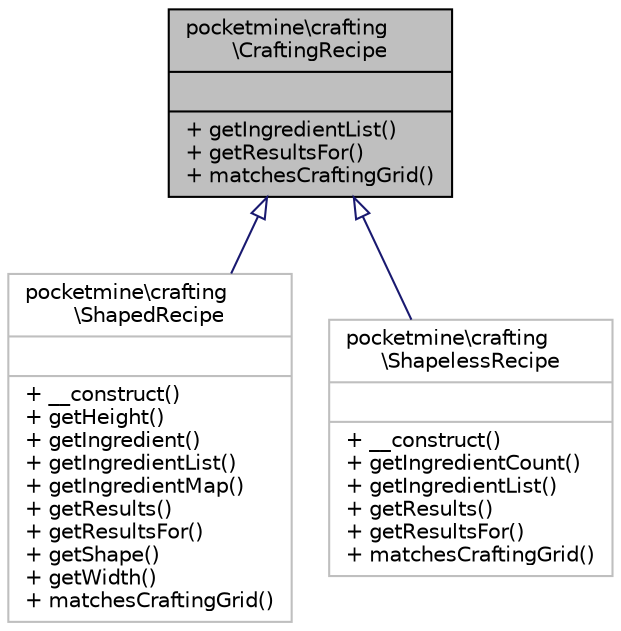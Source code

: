digraph "pocketmine\crafting\CraftingRecipe"
{
 // INTERACTIVE_SVG=YES
 // LATEX_PDF_SIZE
  edge [fontname="Helvetica",fontsize="10",labelfontname="Helvetica",labelfontsize="10"];
  node [fontname="Helvetica",fontsize="10",shape=record];
  Node1 [label="{pocketmine\\crafting\l\\CraftingRecipe\n||+ getIngredientList()\l+ getResultsFor()\l+ matchesCraftingGrid()\l}",height=0.2,width=0.4,color="black", fillcolor="grey75", style="filled", fontcolor="black",tooltip=" "];
  Node1 -> Node2 [dir="back",color="midnightblue",fontsize="10",style="solid",arrowtail="onormal",fontname="Helvetica"];
  Node2 [label="{pocketmine\\crafting\l\\ShapedRecipe\n||+ __construct()\l+ getHeight()\l+ getIngredient()\l+ getIngredientList()\l+ getIngredientMap()\l+ getResults()\l+ getResultsFor()\l+ getShape()\l+ getWidth()\l+ matchesCraftingGrid()\l}",height=0.2,width=0.4,color="grey75", fillcolor="white", style="filled",URL="$d6/dbb/classpocketmine_1_1crafting_1_1_shaped_recipe.html",tooltip=" "];
  Node1 -> Node3 [dir="back",color="midnightblue",fontsize="10",style="solid",arrowtail="onormal",fontname="Helvetica"];
  Node3 [label="{pocketmine\\crafting\l\\ShapelessRecipe\n||+ __construct()\l+ getIngredientCount()\l+ getIngredientList()\l+ getResults()\l+ getResultsFor()\l+ matchesCraftingGrid()\l}",height=0.2,width=0.4,color="grey75", fillcolor="white", style="filled",URL="$dd/d02/classpocketmine_1_1crafting_1_1_shapeless_recipe.html",tooltip=" "];
}
